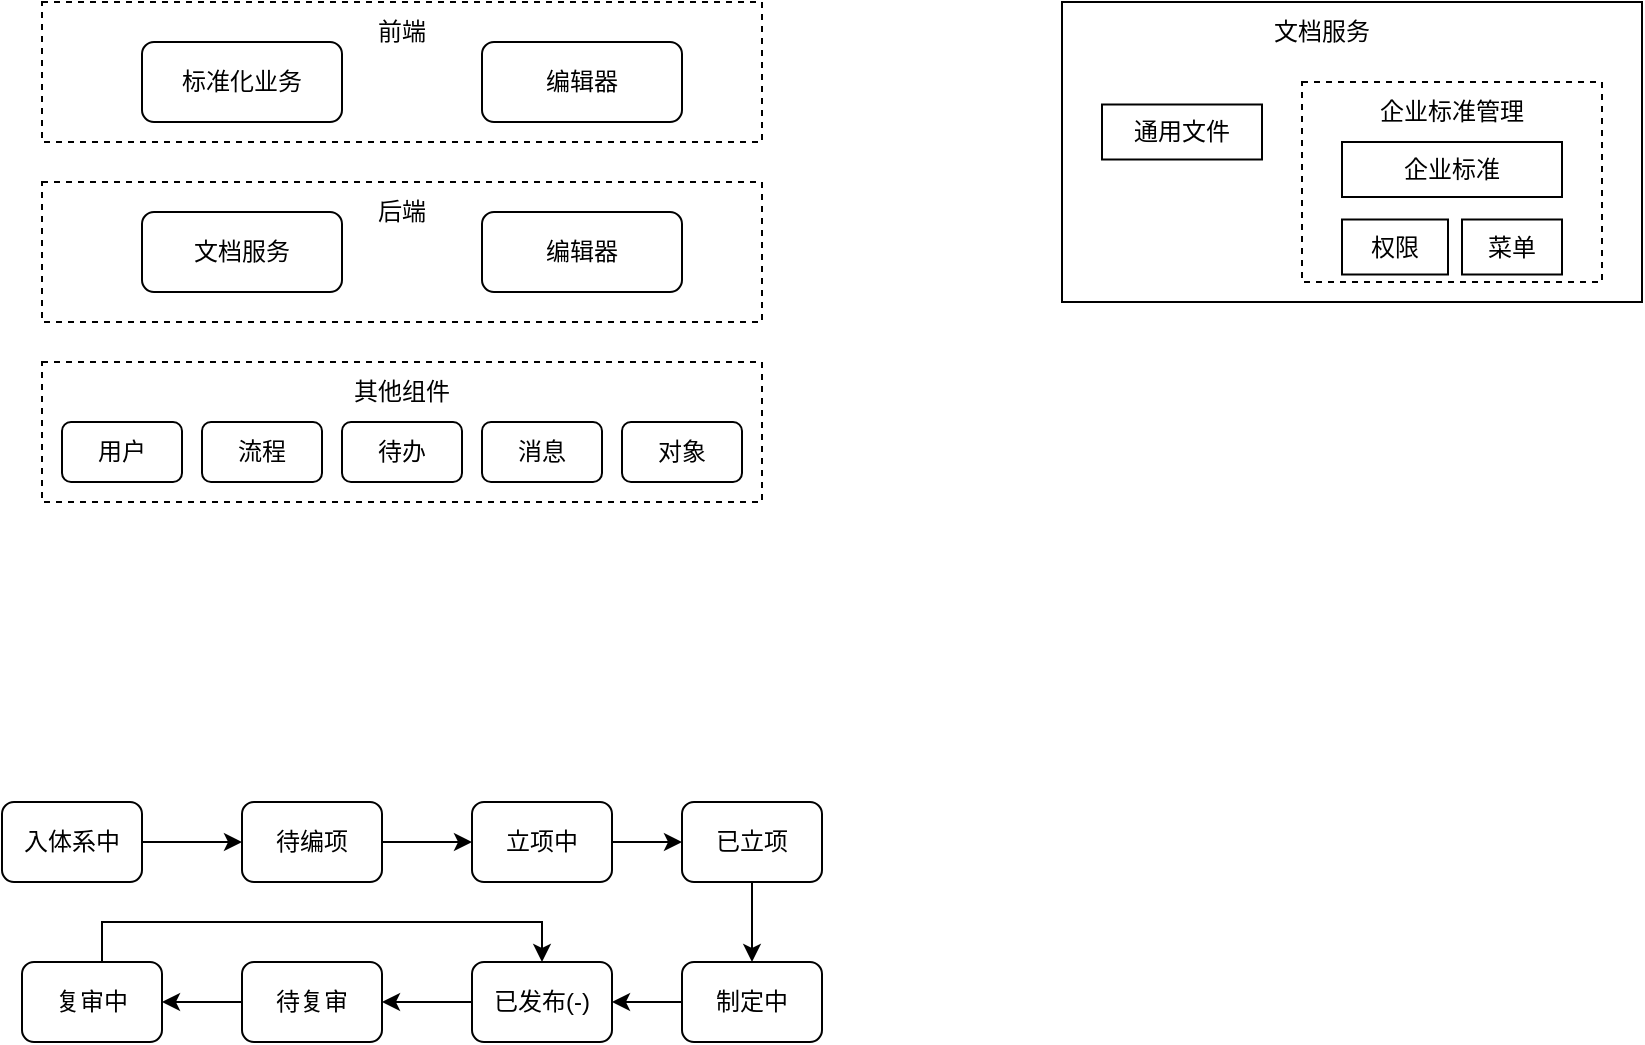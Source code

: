 <mxfile version="23.1.7" type="github">
  <diagram name="第 1 页" id="5GsWSeIjbJZk7rzamheE">
    <mxGraphModel dx="724" dy="384" grid="1" gridSize="10" guides="1" tooltips="1" connect="1" arrows="1" fold="1" page="1" pageScale="1" pageWidth="827" pageHeight="1169" math="0" shadow="0">
      <root>
        <mxCell id="0" />
        <mxCell id="1" parent="0" />
        <mxCell id="7GMOwM7I0ykmBhHqtz79-1" value="" style="rounded=0;whiteSpace=wrap;html=1;dashed=1;" parent="1" vertex="1">
          <mxGeometry x="180" y="190" width="360" height="70" as="geometry" />
        </mxCell>
        <mxCell id="7GMOwM7I0ykmBhHqtz79-2" value="前端" style="text;html=1;align=center;verticalAlign=middle;whiteSpace=wrap;rounded=0;" parent="1" vertex="1">
          <mxGeometry x="330" y="190" width="60" height="30" as="geometry" />
        </mxCell>
        <mxCell id="7GMOwM7I0ykmBhHqtz79-3" value="标准化业务" style="rounded=1;whiteSpace=wrap;html=1;" parent="1" vertex="1">
          <mxGeometry x="230" y="210" width="100" height="40" as="geometry" />
        </mxCell>
        <mxCell id="7GMOwM7I0ykmBhHqtz79-4" value="编辑器" style="rounded=1;whiteSpace=wrap;html=1;" parent="1" vertex="1">
          <mxGeometry x="400" y="210" width="100" height="40" as="geometry" />
        </mxCell>
        <mxCell id="7GMOwM7I0ykmBhHqtz79-5" value="" style="rounded=0;whiteSpace=wrap;html=1;dashed=1;" parent="1" vertex="1">
          <mxGeometry x="180" y="280" width="360" height="70" as="geometry" />
        </mxCell>
        <mxCell id="7GMOwM7I0ykmBhHqtz79-6" value="后端" style="text;html=1;align=center;verticalAlign=middle;whiteSpace=wrap;rounded=0;" parent="1" vertex="1">
          <mxGeometry x="330" y="280" width="60" height="30" as="geometry" />
        </mxCell>
        <mxCell id="7GMOwM7I0ykmBhHqtz79-7" value="文档服务" style="rounded=1;whiteSpace=wrap;html=1;" parent="1" vertex="1">
          <mxGeometry x="230" y="295" width="100" height="40" as="geometry" />
        </mxCell>
        <mxCell id="7GMOwM7I0ykmBhHqtz79-8" value="编辑器" style="rounded=1;whiteSpace=wrap;html=1;" parent="1" vertex="1">
          <mxGeometry x="400" y="295" width="100" height="40" as="geometry" />
        </mxCell>
        <mxCell id="7GMOwM7I0ykmBhHqtz79-9" value="" style="rounded=0;whiteSpace=wrap;html=1;dashed=1;" parent="1" vertex="1">
          <mxGeometry x="180" y="370" width="360" height="70" as="geometry" />
        </mxCell>
        <mxCell id="7GMOwM7I0ykmBhHqtz79-10" value="其他组件" style="text;html=1;align=center;verticalAlign=middle;whiteSpace=wrap;rounded=0;" parent="1" vertex="1">
          <mxGeometry x="330" y="370" width="60" height="30" as="geometry" />
        </mxCell>
        <mxCell id="7GMOwM7I0ykmBhHqtz79-11" value="用户" style="rounded=1;whiteSpace=wrap;html=1;" parent="1" vertex="1">
          <mxGeometry x="190" y="400" width="60" height="30" as="geometry" />
        </mxCell>
        <mxCell id="7GMOwM7I0ykmBhHqtz79-12" value="流程" style="rounded=1;whiteSpace=wrap;html=1;" parent="1" vertex="1">
          <mxGeometry x="260" y="400" width="60" height="30" as="geometry" />
        </mxCell>
        <mxCell id="7GMOwM7I0ykmBhHqtz79-13" value="待办" style="rounded=1;whiteSpace=wrap;html=1;" parent="1" vertex="1">
          <mxGeometry x="330" y="400" width="60" height="30" as="geometry" />
        </mxCell>
        <mxCell id="7GMOwM7I0ykmBhHqtz79-14" value="消息" style="rounded=1;whiteSpace=wrap;html=1;" parent="1" vertex="1">
          <mxGeometry x="400" y="400" width="60" height="30" as="geometry" />
        </mxCell>
        <mxCell id="7GMOwM7I0ykmBhHqtz79-15" value="对象" style="rounded=1;whiteSpace=wrap;html=1;" parent="1" vertex="1">
          <mxGeometry x="470" y="400" width="60" height="30" as="geometry" />
        </mxCell>
        <mxCell id="7GMOwM7I0ykmBhHqtz79-16" value="" style="rounded=0;whiteSpace=wrap;html=1;" parent="1" vertex="1">
          <mxGeometry x="690" y="190" width="290" height="150" as="geometry" />
        </mxCell>
        <mxCell id="c-9vm1vP5mrT9e1H7n_4-2" value="文档服务" style="text;html=1;align=center;verticalAlign=middle;whiteSpace=wrap;rounded=0;" vertex="1" parent="1">
          <mxGeometry x="790" y="190" width="60" height="30" as="geometry" />
        </mxCell>
        <mxCell id="c-9vm1vP5mrT9e1H7n_4-3" value="通用文件" style="rounded=0;whiteSpace=wrap;html=1;" vertex="1" parent="1">
          <mxGeometry x="710" y="241.25" width="80" height="27.5" as="geometry" />
        </mxCell>
        <mxCell id="c-9vm1vP5mrT9e1H7n_4-7" value="" style="rounded=0;whiteSpace=wrap;html=1;dashed=1;" vertex="1" parent="1">
          <mxGeometry x="810" y="230" width="150" height="100" as="geometry" />
        </mxCell>
        <mxCell id="c-9vm1vP5mrT9e1H7n_4-4" value="企业标准" style="rounded=0;whiteSpace=wrap;html=1;" vertex="1" parent="1">
          <mxGeometry x="830" y="260" width="110" height="27.5" as="geometry" />
        </mxCell>
        <mxCell id="c-9vm1vP5mrT9e1H7n_4-5" value="权限" style="rounded=0;whiteSpace=wrap;html=1;" vertex="1" parent="1">
          <mxGeometry x="830" y="298.75" width="53" height="27.5" as="geometry" />
        </mxCell>
        <mxCell id="c-9vm1vP5mrT9e1H7n_4-6" value="菜单" style="rounded=0;whiteSpace=wrap;html=1;" vertex="1" parent="1">
          <mxGeometry x="890" y="298.75" width="50" height="27.5" as="geometry" />
        </mxCell>
        <mxCell id="c-9vm1vP5mrT9e1H7n_4-9" value="企业标准管理" style="text;html=1;align=center;verticalAlign=middle;whiteSpace=wrap;rounded=0;" vertex="1" parent="1">
          <mxGeometry x="840" y="230" width="90" height="30" as="geometry" />
        </mxCell>
        <mxCell id="c-9vm1vP5mrT9e1H7n_4-15" style="edgeStyle=orthogonalEdgeStyle;rounded=0;orthogonalLoop=1;jettySize=auto;html=1;entryX=0;entryY=0.5;entryDx=0;entryDy=0;" edge="1" parent="1" source="c-9vm1vP5mrT9e1H7n_4-13" target="c-9vm1vP5mrT9e1H7n_4-14">
          <mxGeometry relative="1" as="geometry" />
        </mxCell>
        <mxCell id="c-9vm1vP5mrT9e1H7n_4-13" value="入体系中" style="rounded=1;whiteSpace=wrap;html=1;" vertex="1" parent="1">
          <mxGeometry x="160" y="590" width="70" height="40" as="geometry" />
        </mxCell>
        <mxCell id="c-9vm1vP5mrT9e1H7n_4-17" style="edgeStyle=orthogonalEdgeStyle;rounded=0;orthogonalLoop=1;jettySize=auto;html=1;entryX=0;entryY=0.5;entryDx=0;entryDy=0;" edge="1" parent="1" source="c-9vm1vP5mrT9e1H7n_4-14" target="c-9vm1vP5mrT9e1H7n_4-16">
          <mxGeometry relative="1" as="geometry" />
        </mxCell>
        <mxCell id="c-9vm1vP5mrT9e1H7n_4-14" value="待编项" style="rounded=1;whiteSpace=wrap;html=1;" vertex="1" parent="1">
          <mxGeometry x="280" y="590" width="70" height="40" as="geometry" />
        </mxCell>
        <mxCell id="c-9vm1vP5mrT9e1H7n_4-19" style="edgeStyle=orthogonalEdgeStyle;rounded=0;orthogonalLoop=1;jettySize=auto;html=1;" edge="1" parent="1" source="c-9vm1vP5mrT9e1H7n_4-16" target="c-9vm1vP5mrT9e1H7n_4-18">
          <mxGeometry relative="1" as="geometry" />
        </mxCell>
        <mxCell id="c-9vm1vP5mrT9e1H7n_4-16" value="立项中" style="rounded=1;whiteSpace=wrap;html=1;" vertex="1" parent="1">
          <mxGeometry x="395" y="590" width="70" height="40" as="geometry" />
        </mxCell>
        <mxCell id="c-9vm1vP5mrT9e1H7n_4-21" style="edgeStyle=orthogonalEdgeStyle;rounded=0;orthogonalLoop=1;jettySize=auto;html=1;" edge="1" parent="1" source="c-9vm1vP5mrT9e1H7n_4-18" target="c-9vm1vP5mrT9e1H7n_4-20">
          <mxGeometry relative="1" as="geometry" />
        </mxCell>
        <mxCell id="c-9vm1vP5mrT9e1H7n_4-18" value="已立项" style="rounded=1;whiteSpace=wrap;html=1;" vertex="1" parent="1">
          <mxGeometry x="500" y="590" width="70" height="40" as="geometry" />
        </mxCell>
        <mxCell id="c-9vm1vP5mrT9e1H7n_4-23" style="edgeStyle=orthogonalEdgeStyle;rounded=0;orthogonalLoop=1;jettySize=auto;html=1;entryX=1;entryY=0.5;entryDx=0;entryDy=0;" edge="1" parent="1" source="c-9vm1vP5mrT9e1H7n_4-20" target="c-9vm1vP5mrT9e1H7n_4-22">
          <mxGeometry relative="1" as="geometry" />
        </mxCell>
        <mxCell id="c-9vm1vP5mrT9e1H7n_4-20" value="制定中" style="rounded=1;whiteSpace=wrap;html=1;" vertex="1" parent="1">
          <mxGeometry x="500" y="670" width="70" height="40" as="geometry" />
        </mxCell>
        <mxCell id="c-9vm1vP5mrT9e1H7n_4-25" style="edgeStyle=orthogonalEdgeStyle;rounded=0;orthogonalLoop=1;jettySize=auto;html=1;entryX=1;entryY=0.5;entryDx=0;entryDy=0;" edge="1" parent="1" source="c-9vm1vP5mrT9e1H7n_4-22" target="c-9vm1vP5mrT9e1H7n_4-24">
          <mxGeometry relative="1" as="geometry" />
        </mxCell>
        <mxCell id="c-9vm1vP5mrT9e1H7n_4-22" value="已发布(-)" style="rounded=1;whiteSpace=wrap;html=1;" vertex="1" parent="1">
          <mxGeometry x="395" y="670" width="70" height="40" as="geometry" />
        </mxCell>
        <mxCell id="c-9vm1vP5mrT9e1H7n_4-27" style="edgeStyle=orthogonalEdgeStyle;rounded=0;orthogonalLoop=1;jettySize=auto;html=1;entryX=1;entryY=0.5;entryDx=0;entryDy=0;" edge="1" parent="1" source="c-9vm1vP5mrT9e1H7n_4-24" target="c-9vm1vP5mrT9e1H7n_4-26">
          <mxGeometry relative="1" as="geometry" />
        </mxCell>
        <mxCell id="c-9vm1vP5mrT9e1H7n_4-24" value="待复审" style="rounded=1;whiteSpace=wrap;html=1;" vertex="1" parent="1">
          <mxGeometry x="280" y="670" width="70" height="40" as="geometry" />
        </mxCell>
        <mxCell id="c-9vm1vP5mrT9e1H7n_4-28" style="edgeStyle=orthogonalEdgeStyle;rounded=0;orthogonalLoop=1;jettySize=auto;html=1;entryX=0.5;entryY=0;entryDx=0;entryDy=0;" edge="1" parent="1" source="c-9vm1vP5mrT9e1H7n_4-26" target="c-9vm1vP5mrT9e1H7n_4-22">
          <mxGeometry relative="1" as="geometry">
            <Array as="points">
              <mxPoint x="210" y="650" />
              <mxPoint x="430" y="650" />
            </Array>
          </mxGeometry>
        </mxCell>
        <mxCell id="c-9vm1vP5mrT9e1H7n_4-26" value="复审中" style="rounded=1;whiteSpace=wrap;html=1;" vertex="1" parent="1">
          <mxGeometry x="170" y="670" width="70" height="40" as="geometry" />
        </mxCell>
      </root>
    </mxGraphModel>
  </diagram>
</mxfile>
